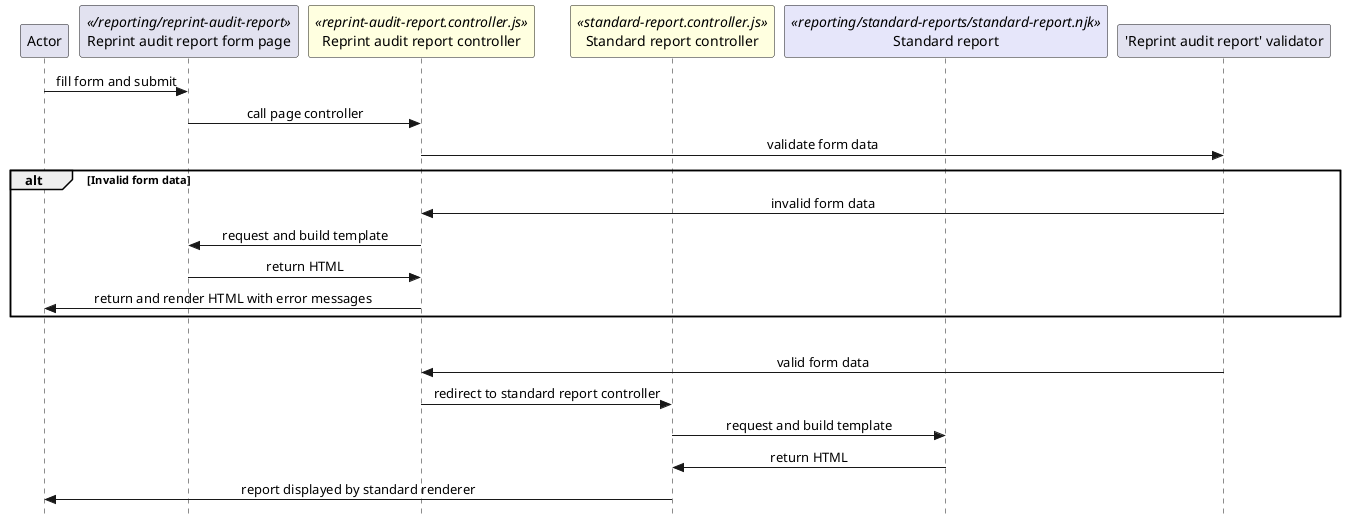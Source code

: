 @startuml reports.reprint-audit-reports

skinparam Style strictuml 
skinparam SequenceMessageAlignment center

participant Actor

''' LOCAL ROUTING
participant "Reprint audit report form page" as ReprintAuditReportFormPage <</reporting/reprint-audit-report>>

''' CONTROLLER AND REQUEST OBJECTS
participant "Reprint audit report controller" as ReprintAuditReportController <<reprint-audit-report.controller.js>> #LightYellow
participant "Standard report controller" as StandardReportController <<standard-report.controller.js>> #LightYellow

''' TEMPLATES
participant "Standard report" as StandardReport <<reporting/standard-reports/standard-report.njk>> #lavender

''' VALIDATORS
participant "'Reprint audit report' validator" as Validator

''' SELECT PAGE
Actor -> ReprintAuditReportFormPage : fill form and submit
ReprintAuditReportFormPage -> ReprintAuditReportController : call page controller
ReprintAuditReportController -> Validator : validate form data

alt Invalid form data

  ReprintAuditReportController <- Validator : invalid form data
  ReprintAuditReportController -> ReprintAuditReportFormPage : request and build template
  ReprintAuditReportController <- ReprintAuditReportFormPage : return HTML
  Actor <- ReprintAuditReportController : return and render HTML with error messages

end
|||

ReprintAuditReportController <- Validator : valid form data
ReprintAuditReportController -> StandardReportController : redirect to standard report controller

StandardReportController -> StandardReport : request and build template
StandardReportController <- StandardReport : return HTML
Actor <- StandardReportController : report displayed by standard renderer